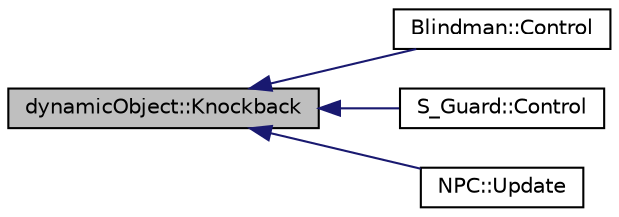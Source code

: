 digraph "dynamicObject::Knockback"
{
  bgcolor="transparent";
  edge [fontname="Helvetica",fontsize="10",labelfontname="Helvetica",labelfontsize="10"];
  node [fontname="Helvetica",fontsize="10",shape=record];
  rankdir="LR";
  Node1 [label="dynamicObject::Knockback",height=0.2,width=0.4,color="black", fillcolor="grey75", style="filled", fontcolor="black"];
  Node1 -> Node2 [dir="back",color="midnightblue",fontsize="10",style="solid",fontname="Helvetica"];
  Node2 [label="Blindman::Control",height=0.2,width=0.4,color="black",URL="$classBlindman.html#a1075050c7a1ad2ccb92e39f107bdc831",tooltip="Blindman Control. "];
  Node1 -> Node3 [dir="back",color="midnightblue",fontsize="10",style="solid",fontname="Helvetica"];
  Node3 [label="S_Guard::Control",height=0.2,width=0.4,color="black",URL="$classS__Guard.html#a757e5c4e30aeae82816f6f93c20858b2",tooltip="Security Control. "];
  Node1 -> Node4 [dir="back",color="midnightblue",fontsize="10",style="solid",fontname="Helvetica"];
  Node4 [label="NPC::Update",height=0.2,width=0.4,color="black",URL="$classNPC.html#a24721357146b87e473c740fe9f295841",tooltip="Update function. "];
}
